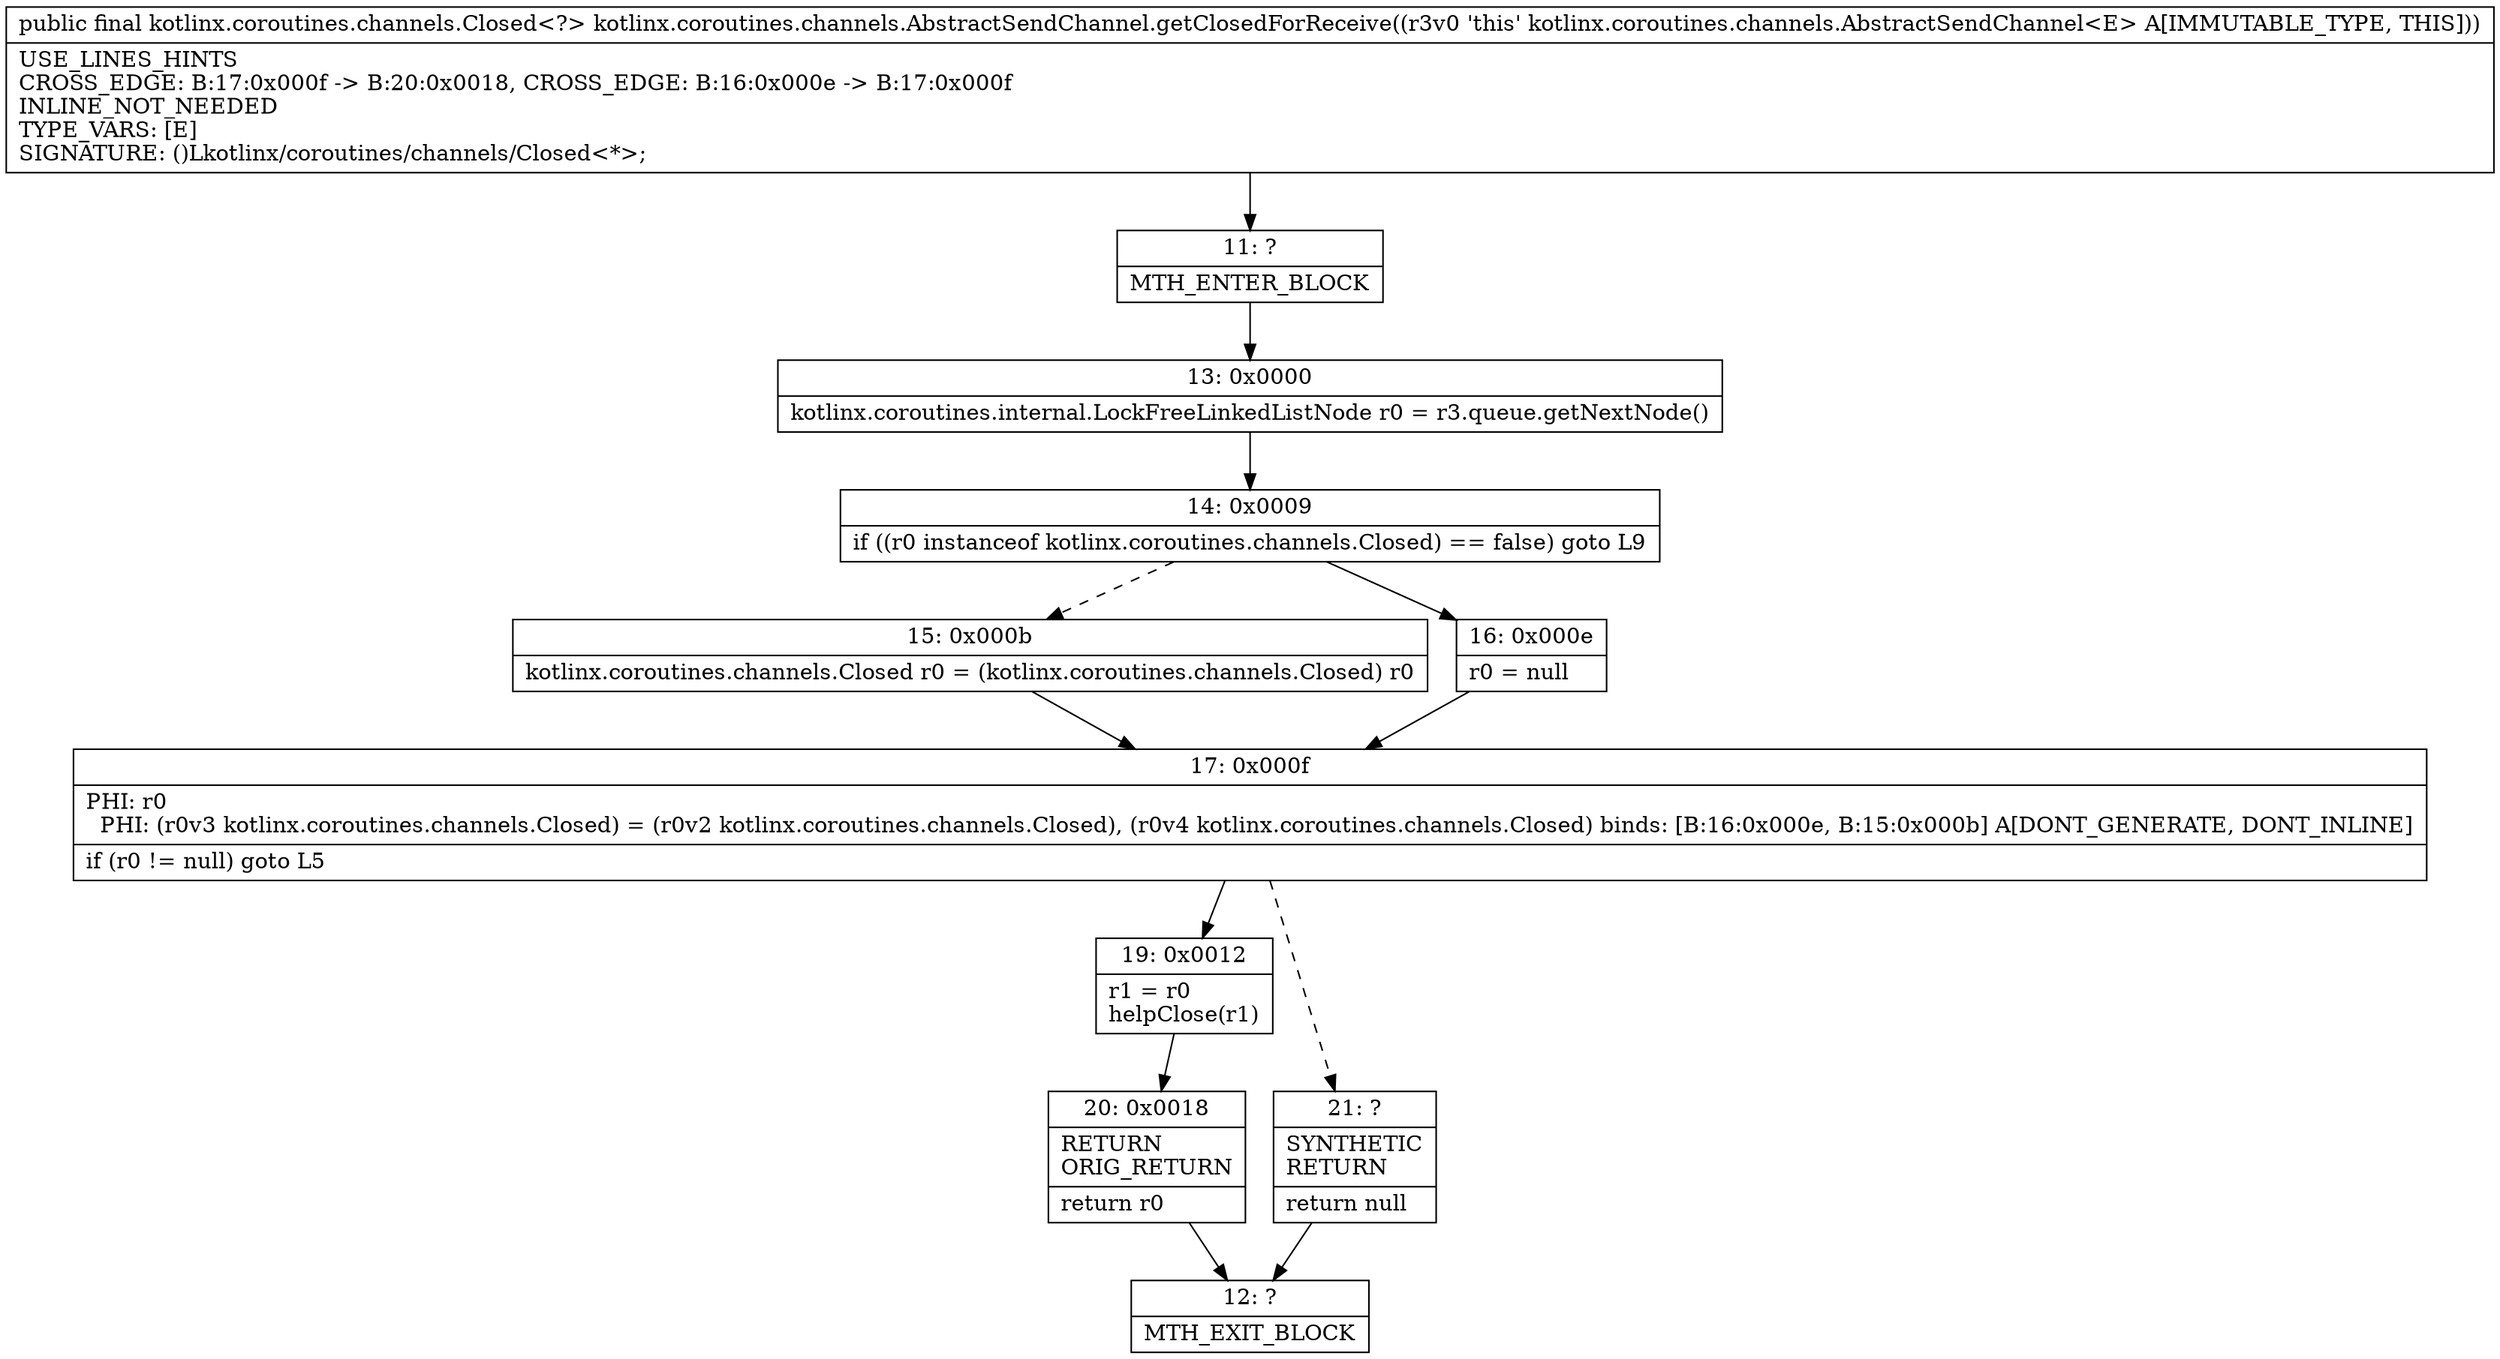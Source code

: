 digraph "CFG forkotlinx.coroutines.channels.AbstractSendChannel.getClosedForReceive()Lkotlinx\/coroutines\/channels\/Closed;" {
Node_11 [shape=record,label="{11\:\ ?|MTH_ENTER_BLOCK\l}"];
Node_13 [shape=record,label="{13\:\ 0x0000|kotlinx.coroutines.internal.LockFreeLinkedListNode r0 = r3.queue.getNextNode()\l}"];
Node_14 [shape=record,label="{14\:\ 0x0009|if ((r0 instanceof kotlinx.coroutines.channels.Closed) == false) goto L9\l}"];
Node_15 [shape=record,label="{15\:\ 0x000b|kotlinx.coroutines.channels.Closed r0 = (kotlinx.coroutines.channels.Closed) r0\l}"];
Node_17 [shape=record,label="{17\:\ 0x000f|PHI: r0 \l  PHI: (r0v3 kotlinx.coroutines.channels.Closed) = (r0v2 kotlinx.coroutines.channels.Closed), (r0v4 kotlinx.coroutines.channels.Closed) binds: [B:16:0x000e, B:15:0x000b] A[DONT_GENERATE, DONT_INLINE]\l|if (r0 != null) goto L5\l}"];
Node_19 [shape=record,label="{19\:\ 0x0012|r1 = r0\lhelpClose(r1)\l}"];
Node_20 [shape=record,label="{20\:\ 0x0018|RETURN\lORIG_RETURN\l|return r0\l}"];
Node_12 [shape=record,label="{12\:\ ?|MTH_EXIT_BLOCK\l}"];
Node_21 [shape=record,label="{21\:\ ?|SYNTHETIC\lRETURN\l|return null\l}"];
Node_16 [shape=record,label="{16\:\ 0x000e|r0 = null\l}"];
MethodNode[shape=record,label="{public final kotlinx.coroutines.channels.Closed\<?\> kotlinx.coroutines.channels.AbstractSendChannel.getClosedForReceive((r3v0 'this' kotlinx.coroutines.channels.AbstractSendChannel\<E\> A[IMMUTABLE_TYPE, THIS]))  | USE_LINES_HINTS\lCROSS_EDGE: B:17:0x000f \-\> B:20:0x0018, CROSS_EDGE: B:16:0x000e \-\> B:17:0x000f\lINLINE_NOT_NEEDED\lTYPE_VARS: [E]\lSIGNATURE: ()Lkotlinx\/coroutines\/channels\/Closed\<*\>;\l}"];
MethodNode -> Node_11;Node_11 -> Node_13;
Node_13 -> Node_14;
Node_14 -> Node_15[style=dashed];
Node_14 -> Node_16;
Node_15 -> Node_17;
Node_17 -> Node_19;
Node_17 -> Node_21[style=dashed];
Node_19 -> Node_20;
Node_20 -> Node_12;
Node_21 -> Node_12;
Node_16 -> Node_17;
}

